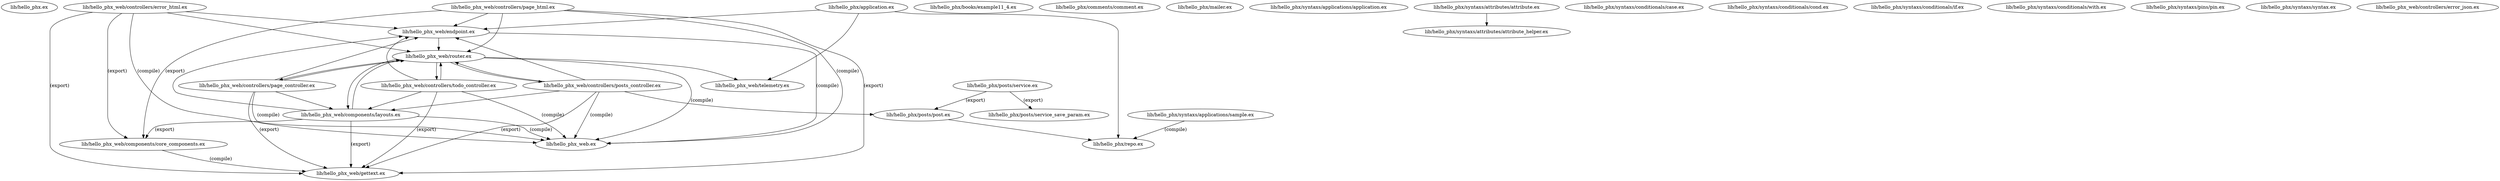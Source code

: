 digraph "xref graph" {
  "lib/hello_phx.ex"
  "lib/hello_phx/application.ex"
  "lib/hello_phx/application.ex" -> "lib/hello_phx/repo.ex"
  "lib/hello_phx/application.ex" -> "lib/hello_phx_web/endpoint.ex"
  "lib/hello_phx_web/endpoint.ex" -> "lib/hello_phx_web.ex" [label="(compile)"]
  "lib/hello_phx_web/endpoint.ex" -> "lib/hello_phx_web/router.ex"
  "lib/hello_phx_web/router.ex" -> "lib/hello_phx_web.ex" [label="(compile)"]
  "lib/hello_phx_web/router.ex" -> "lib/hello_phx_web/components/layouts.ex"
  "lib/hello_phx_web/components/layouts.ex" -> "lib/hello_phx_web.ex" [label="(compile)"]
  "lib/hello_phx_web/components/layouts.ex" -> "lib/hello_phx_web/components/core_components.ex" [label="(export)"]
  "lib/hello_phx_web/components/core_components.ex" -> "lib/hello_phx_web/gettext.ex" [label="(compile)"]
  "lib/hello_phx_web/components/layouts.ex" -> "lib/hello_phx_web/endpoint.ex"
  "lib/hello_phx_web/components/layouts.ex" -> "lib/hello_phx_web/gettext.ex" [label="(export)"]
  "lib/hello_phx_web/components/layouts.ex" -> "lib/hello_phx_web/router.ex"
  "lib/hello_phx_web/router.ex" -> "lib/hello_phx_web/controllers/page_controller.ex"
  "lib/hello_phx_web/controllers/page_controller.ex" -> "lib/hello_phx_web.ex" [label="(compile)"]
  "lib/hello_phx_web/controllers/page_controller.ex" -> "lib/hello_phx_web/components/layouts.ex"
  "lib/hello_phx_web/controllers/page_controller.ex" -> "lib/hello_phx_web/endpoint.ex"
  "lib/hello_phx_web/controllers/page_controller.ex" -> "lib/hello_phx_web/gettext.ex" [label="(export)"]
  "lib/hello_phx_web/controllers/page_controller.ex" -> "lib/hello_phx_web/router.ex"
  "lib/hello_phx_web/router.ex" -> "lib/hello_phx_web/controllers/posts_controller.ex"
  "lib/hello_phx_web/controllers/posts_controller.ex" -> "lib/hello_phx/posts/post.ex"
  "lib/hello_phx/posts/post.ex" -> "lib/hello_phx/repo.ex"
  "lib/hello_phx_web/controllers/posts_controller.ex" -> "lib/hello_phx_web.ex" [label="(compile)"]
  "lib/hello_phx_web/controllers/posts_controller.ex" -> "lib/hello_phx_web/components/layouts.ex"
  "lib/hello_phx_web/controllers/posts_controller.ex" -> "lib/hello_phx_web/endpoint.ex"
  "lib/hello_phx_web/controllers/posts_controller.ex" -> "lib/hello_phx_web/gettext.ex" [label="(export)"]
  "lib/hello_phx_web/controllers/posts_controller.ex" -> "lib/hello_phx_web/router.ex"
  "lib/hello_phx_web/router.ex" -> "lib/hello_phx_web/controllers/todo_controller.ex"
  "lib/hello_phx_web/controllers/todo_controller.ex" -> "lib/hello_phx_web.ex" [label="(compile)"]
  "lib/hello_phx_web/controllers/todo_controller.ex" -> "lib/hello_phx_web/components/layouts.ex"
  "lib/hello_phx_web/controllers/todo_controller.ex" -> "lib/hello_phx_web/endpoint.ex"
  "lib/hello_phx_web/controllers/todo_controller.ex" -> "lib/hello_phx_web/gettext.ex" [label="(export)"]
  "lib/hello_phx_web/controllers/todo_controller.ex" -> "lib/hello_phx_web/router.ex"
  "lib/hello_phx_web/router.ex" -> "lib/hello_phx_web/telemetry.ex"
  "lib/hello_phx/application.ex" -> "lib/hello_phx_web/telemetry.ex"
  "lib/hello_phx/books/example11_4.ex"
  "lib/hello_phx/comments/comment.ex"
  "lib/hello_phx/mailer.ex"
  "lib/hello_phx/posts/post.ex"
  "lib/hello_phx/posts/service.ex"
  "lib/hello_phx/posts/service.ex" -> "lib/hello_phx/posts/post.ex" [label="(export)"]
  "lib/hello_phx/posts/service.ex" -> "lib/hello_phx/posts/service_save_param.ex" [label="(export)"]
  "lib/hello_phx/posts/service_save_param.ex"
  "lib/hello_phx/repo.ex"
  "lib/hello_phx/syntaxs/applications/application.ex"
  "lib/hello_phx/syntaxs/applications/sample.ex"
  "lib/hello_phx/syntaxs/applications/sample.ex" -> "lib/hello_phx/repo.ex" [label="(compile)"]
  "lib/hello_phx/syntaxs/attributes/attribute.ex"
  "lib/hello_phx/syntaxs/attributes/attribute.ex" -> "lib/hello_phx/syntaxs/attributes/attribute_helper.ex"
  "lib/hello_phx/syntaxs/attributes/attribute_helper.ex"
  "lib/hello_phx/syntaxs/conditionals/case.ex"
  "lib/hello_phx/syntaxs/conditionals/cond.ex"
  "lib/hello_phx/syntaxs/conditionals/if.ex"
  "lib/hello_phx/syntaxs/conditionals/with.ex"
  "lib/hello_phx/syntaxs/pins/pin.ex"
  "lib/hello_phx/syntaxs/syntax.ex"
  "lib/hello_phx_web.ex"
  "lib/hello_phx_web/components/core_components.ex"
  "lib/hello_phx_web/components/layouts.ex"
  "lib/hello_phx_web/controllers/error_html.ex"
  "lib/hello_phx_web/controllers/error_html.ex" -> "lib/hello_phx_web.ex" [label="(compile)"]
  "lib/hello_phx_web/controllers/error_html.ex" -> "lib/hello_phx_web/components/core_components.ex" [label="(export)"]
  "lib/hello_phx_web/controllers/error_html.ex" -> "lib/hello_phx_web/endpoint.ex"
  "lib/hello_phx_web/controllers/error_html.ex" -> "lib/hello_phx_web/gettext.ex" [label="(export)"]
  "lib/hello_phx_web/controllers/error_html.ex" -> "lib/hello_phx_web/router.ex"
  "lib/hello_phx_web/controllers/error_json.ex"
  "lib/hello_phx_web/controllers/page_controller.ex"
  "lib/hello_phx_web/controllers/page_html.ex"
  "lib/hello_phx_web/controllers/page_html.ex" -> "lib/hello_phx_web.ex" [label="(compile)"]
  "lib/hello_phx_web/controllers/page_html.ex" -> "lib/hello_phx_web/components/core_components.ex" [label="(export)"]
  "lib/hello_phx_web/controllers/page_html.ex" -> "lib/hello_phx_web/endpoint.ex"
  "lib/hello_phx_web/controllers/page_html.ex" -> "lib/hello_phx_web/gettext.ex" [label="(export)"]
  "lib/hello_phx_web/controllers/page_html.ex" -> "lib/hello_phx_web/router.ex"
  "lib/hello_phx_web/controllers/posts_controller.ex"
  "lib/hello_phx_web/controllers/todo_controller.ex"
  "lib/hello_phx_web/endpoint.ex"
  "lib/hello_phx_web/gettext.ex"
  "lib/hello_phx_web/router.ex"
  "lib/hello_phx_web/telemetry.ex"
}

